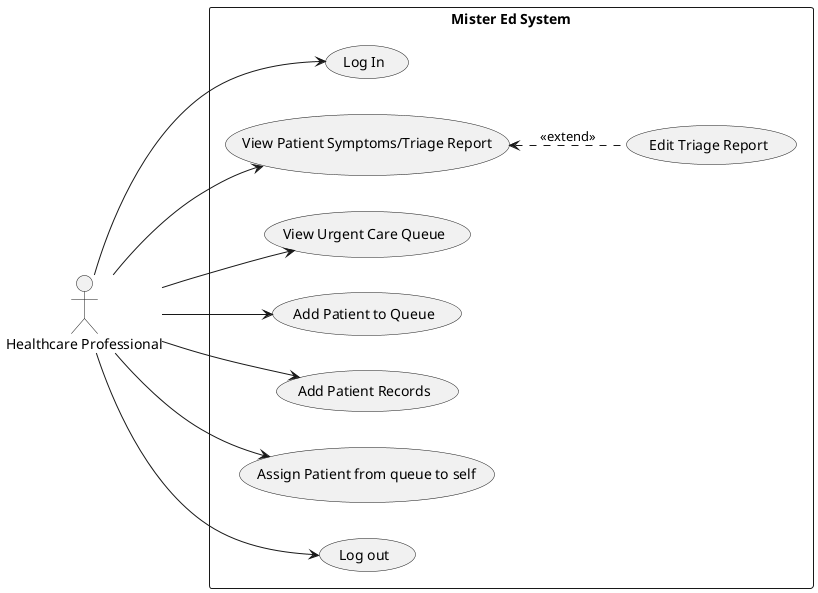 @startuml
actor "Healthcare Professional" as HP
left to right direction
rectangle "Mister Ed System" {
    usecase "Log In" as UC1
    usecase "View Patient Symptoms/Triage Report" as UC2
    usecase "Edit Triage Report" as UC3
    usecase "View Urgent Care Queue" as UC4
    usecase "Add Patient to Queue" as UC5
    usecase "Add Patient Records" as UC6
    usecase "Assign Patient from queue to self" as UC7
    usecase "Log out" as UC8
   
}

HP --> UC1
HP --> UC2
HP --> UC4
HP --> UC5
HP --> UC6
HP --> UC7
HP --> UC8


UC2 <.. UC3 : <<extend>>
@enduml
